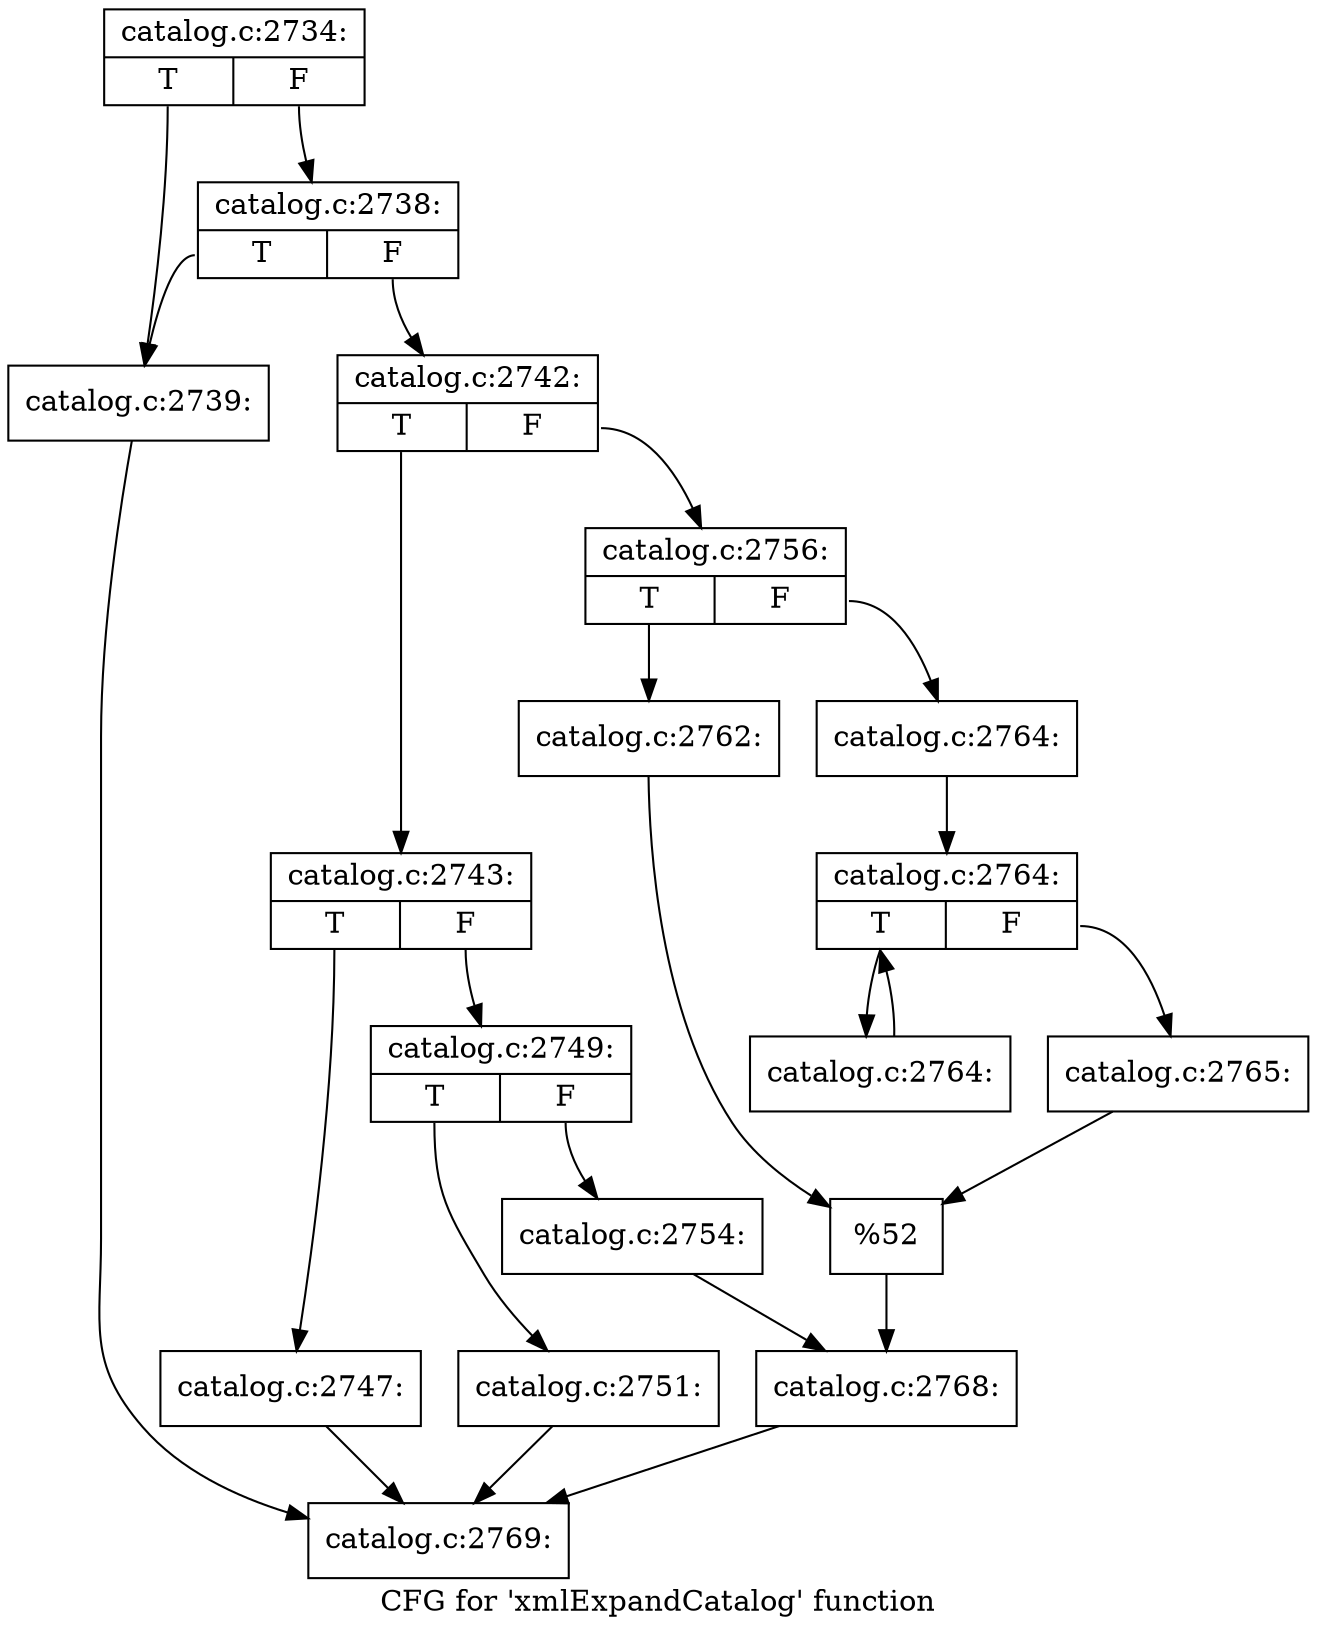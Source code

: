 digraph "CFG for 'xmlExpandCatalog' function" {
	label="CFG for 'xmlExpandCatalog' function";

	Node0x3ad69d0 [shape=record,label="{catalog.c:2734:|{<s0>T|<s1>F}}"];
	Node0x3ad69d0:s0 -> Node0x3ad8780;
	Node0x3ad69d0:s1 -> Node0x3ad8820;
	Node0x3ad8820 [shape=record,label="{catalog.c:2738:|{<s0>T|<s1>F}}"];
	Node0x3ad8820:s0 -> Node0x3ad8780;
	Node0x3ad8820:s1 -> Node0x3ad87d0;
	Node0x3ad8780 [shape=record,label="{catalog.c:2739:}"];
	Node0x3ad8780 -> Node0x3ad76a0;
	Node0x3ad87d0 [shape=record,label="{catalog.c:2742:|{<s0>T|<s1>F}}"];
	Node0x3ad87d0:s0 -> Node0x3ad8f10;
	Node0x3ad87d0:s1 -> Node0x3ad8fb0;
	Node0x3ad8f10 [shape=record,label="{catalog.c:2743:|{<s0>T|<s1>F}}"];
	Node0x3ad8f10:s0 -> Node0x3ad9940;
	Node0x3ad8f10:s1 -> Node0x3ad9990;
	Node0x3ad9940 [shape=record,label="{catalog.c:2747:}"];
	Node0x3ad9940 -> Node0x3ad76a0;
	Node0x3ad9990 [shape=record,label="{catalog.c:2749:|{<s0>T|<s1>F}}"];
	Node0x3ad9990:s0 -> Node0x3ada210;
	Node0x3ad9990:s1 -> Node0x3ada260;
	Node0x3ada210 [shape=record,label="{catalog.c:2751:}"];
	Node0x3ada210 -> Node0x3ad76a0;
	Node0x3ada260 [shape=record,label="{catalog.c:2754:}"];
	Node0x3ada260 -> Node0x3ad8f60;
	Node0x3ad8fb0 [shape=record,label="{catalog.c:2756:|{<s0>T|<s1>F}}"];
	Node0x3ad8fb0:s0 -> Node0x3adb8b0;
	Node0x3ad8fb0:s1 -> Node0x3adb950;
	Node0x3adb8b0 [shape=record,label="{catalog.c:2762:}"];
	Node0x3adb8b0 -> Node0x3adb900;
	Node0x3adb950 [shape=record,label="{catalog.c:2764:}"];
	Node0x3adb950 -> Node0x3adc010;
	Node0x3adc010 [shape=record,label="{catalog.c:2764:|{<s0>T|<s1>F}}"];
	Node0x3adc010:s0 -> Node0x3adc530;
	Node0x3adc010:s1 -> Node0x3adc230;
	Node0x3adc530 [shape=record,label="{catalog.c:2764:}"];
	Node0x3adc530 -> Node0x3adc010;
	Node0x3adc230 [shape=record,label="{catalog.c:2765:}"];
	Node0x3adc230 -> Node0x3adb900;
	Node0x3adb900 [shape=record,label="{%52}"];
	Node0x3adb900 -> Node0x3ad8f60;
	Node0x3ad8f60 [shape=record,label="{catalog.c:2768:}"];
	Node0x3ad8f60 -> Node0x3ad76a0;
	Node0x3ad76a0 [shape=record,label="{catalog.c:2769:}"];
}
